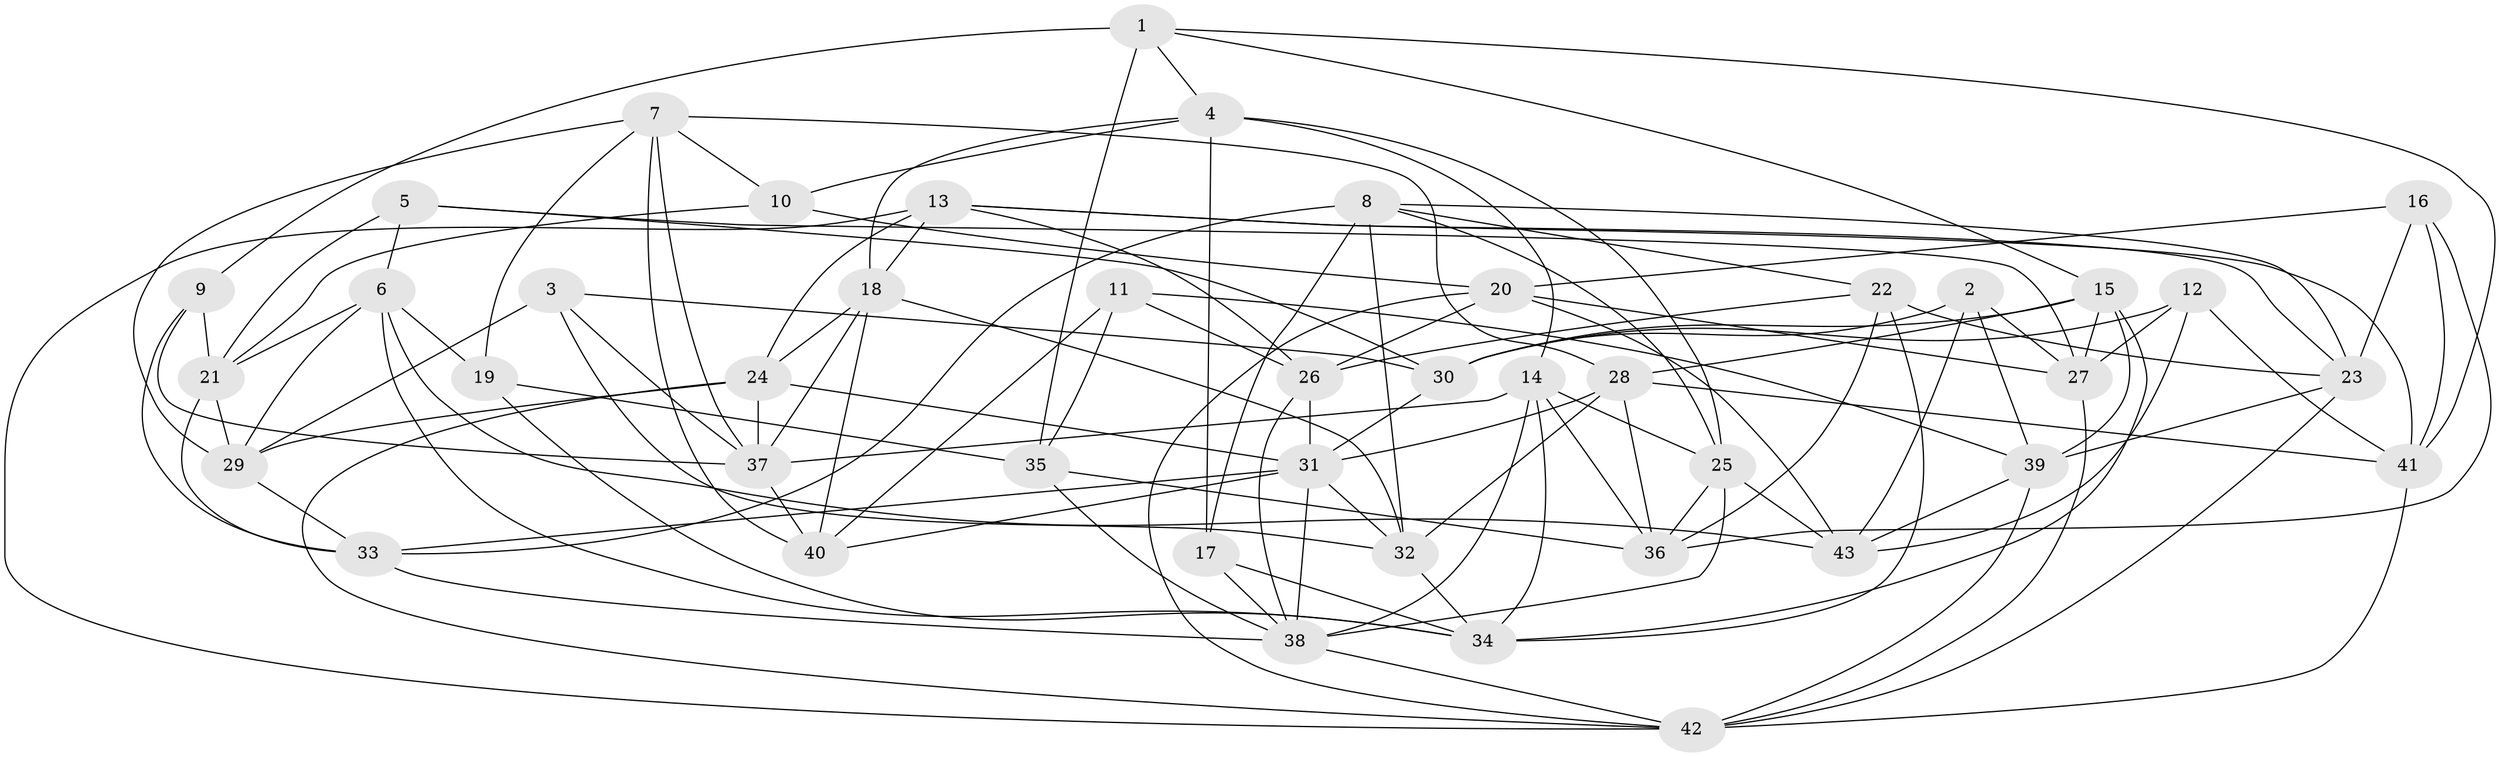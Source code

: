// original degree distribution, {4: 1.0}
// Generated by graph-tools (version 1.1) at 2025/50/03/09/25 03:50:56]
// undirected, 43 vertices, 121 edges
graph export_dot {
graph [start="1"]
  node [color=gray90,style=filled];
  1;
  2;
  3;
  4;
  5;
  6;
  7;
  8;
  9;
  10;
  11;
  12;
  13;
  14;
  15;
  16;
  17;
  18;
  19;
  20;
  21;
  22;
  23;
  24;
  25;
  26;
  27;
  28;
  29;
  30;
  31;
  32;
  33;
  34;
  35;
  36;
  37;
  38;
  39;
  40;
  41;
  42;
  43;
  1 -- 4 [weight=1.0];
  1 -- 9 [weight=1.0];
  1 -- 15 [weight=1.0];
  1 -- 35 [weight=2.0];
  1 -- 41 [weight=1.0];
  2 -- 27 [weight=1.0];
  2 -- 30 [weight=1.0];
  2 -- 39 [weight=1.0];
  2 -- 43 [weight=1.0];
  3 -- 29 [weight=1.0];
  3 -- 30 [weight=1.0];
  3 -- 32 [weight=1.0];
  3 -- 37 [weight=1.0];
  4 -- 10 [weight=1.0];
  4 -- 14 [weight=1.0];
  4 -- 17 [weight=1.0];
  4 -- 18 [weight=1.0];
  4 -- 25 [weight=1.0];
  5 -- 6 [weight=1.0];
  5 -- 21 [weight=1.0];
  5 -- 27 [weight=1.0];
  5 -- 30 [weight=1.0];
  6 -- 19 [weight=1.0];
  6 -- 21 [weight=1.0];
  6 -- 29 [weight=1.0];
  6 -- 34 [weight=1.0];
  6 -- 43 [weight=1.0];
  7 -- 10 [weight=1.0];
  7 -- 19 [weight=1.0];
  7 -- 28 [weight=1.0];
  7 -- 29 [weight=1.0];
  7 -- 37 [weight=1.0];
  7 -- 40 [weight=1.0];
  8 -- 17 [weight=1.0];
  8 -- 22 [weight=1.0];
  8 -- 23 [weight=1.0];
  8 -- 25 [weight=1.0];
  8 -- 32 [weight=1.0];
  8 -- 33 [weight=1.0];
  9 -- 21 [weight=1.0];
  9 -- 33 [weight=1.0];
  9 -- 37 [weight=1.0];
  10 -- 20 [weight=1.0];
  10 -- 21 [weight=1.0];
  11 -- 26 [weight=1.0];
  11 -- 35 [weight=1.0];
  11 -- 39 [weight=1.0];
  11 -- 40 [weight=1.0];
  12 -- 27 [weight=1.0];
  12 -- 30 [weight=1.0];
  12 -- 41 [weight=1.0];
  12 -- 43 [weight=1.0];
  13 -- 18 [weight=1.0];
  13 -- 23 [weight=1.0];
  13 -- 24 [weight=1.0];
  13 -- 26 [weight=1.0];
  13 -- 41 [weight=1.0];
  13 -- 42 [weight=1.0];
  14 -- 25 [weight=1.0];
  14 -- 34 [weight=1.0];
  14 -- 36 [weight=1.0];
  14 -- 37 [weight=1.0];
  14 -- 38 [weight=1.0];
  15 -- 27 [weight=1.0];
  15 -- 28 [weight=1.0];
  15 -- 30 [weight=1.0];
  15 -- 34 [weight=1.0];
  15 -- 39 [weight=1.0];
  16 -- 20 [weight=1.0];
  16 -- 23 [weight=1.0];
  16 -- 36 [weight=1.0];
  16 -- 41 [weight=1.0];
  17 -- 34 [weight=1.0];
  17 -- 38 [weight=1.0];
  18 -- 24 [weight=1.0];
  18 -- 32 [weight=1.0];
  18 -- 37 [weight=1.0];
  18 -- 40 [weight=1.0];
  19 -- 34 [weight=1.0];
  19 -- 35 [weight=1.0];
  20 -- 26 [weight=1.0];
  20 -- 27 [weight=1.0];
  20 -- 42 [weight=1.0];
  20 -- 43 [weight=1.0];
  21 -- 29 [weight=1.0];
  21 -- 33 [weight=1.0];
  22 -- 23 [weight=1.0];
  22 -- 26 [weight=1.0];
  22 -- 34 [weight=2.0];
  22 -- 36 [weight=1.0];
  23 -- 39 [weight=1.0];
  23 -- 42 [weight=1.0];
  24 -- 29 [weight=1.0];
  24 -- 31 [weight=1.0];
  24 -- 37 [weight=1.0];
  24 -- 42 [weight=1.0];
  25 -- 36 [weight=1.0];
  25 -- 38 [weight=1.0];
  25 -- 43 [weight=1.0];
  26 -- 31 [weight=1.0];
  26 -- 38 [weight=1.0];
  27 -- 42 [weight=1.0];
  28 -- 31 [weight=1.0];
  28 -- 32 [weight=1.0];
  28 -- 36 [weight=1.0];
  28 -- 41 [weight=1.0];
  29 -- 33 [weight=1.0];
  30 -- 31 [weight=1.0];
  31 -- 32 [weight=1.0];
  31 -- 33 [weight=1.0];
  31 -- 38 [weight=1.0];
  31 -- 40 [weight=1.0];
  32 -- 34 [weight=1.0];
  33 -- 38 [weight=1.0];
  35 -- 36 [weight=1.0];
  35 -- 38 [weight=1.0];
  37 -- 40 [weight=2.0];
  38 -- 42 [weight=1.0];
  39 -- 42 [weight=1.0];
  39 -- 43 [weight=1.0];
  41 -- 42 [weight=1.0];
}
